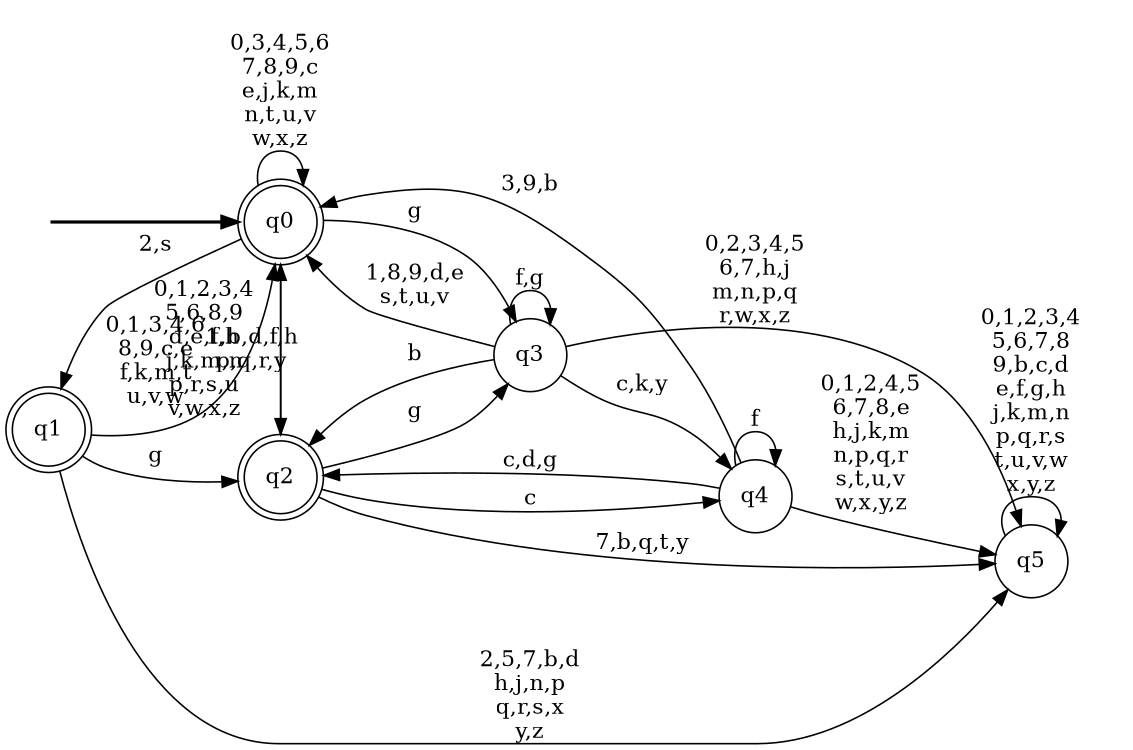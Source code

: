 digraph BlueStar {
__start0 [style = invis, shape = none, label = "", width = 0, height = 0];

rankdir=LR;
size="8,5";

s0 [style="rounded,filled", color="black", fillcolor="white" shape="doublecircle", label="q0"];
s1 [style="rounded,filled", color="black", fillcolor="white" shape="doublecircle", label="q1"];
s2 [style="rounded,filled", color="black", fillcolor="white" shape="doublecircle", label="q2"];
s3 [style="filled", color="black", fillcolor="white" shape="circle", label="q3"];
s4 [style="filled", color="black", fillcolor="white" shape="circle", label="q4"];
s5 [style="filled", color="black", fillcolor="white" shape="circle", label="q5"];
subgraph cluster_main { 
	graph [pad=".75", ranksep="0.15", nodesep="0.15"];
	 style=invis; 
	__start0 -> s0 [penwidth=2];
}
s0 -> s0 [label="0,3,4,5,6\n7,8,9,c\ne,j,k,m\nn,t,u,v\nw,x,z"];
s0 -> s1 [label="2,s"];
s0 -> s2 [label="1,b,d,f,h\np,q,r,y"];
s0 -> s3 [label="g"];
s1 -> s0 [label="0,1,3,4,6\n8,9,c,e\nf,k,m,t\nu,v,w"];
s1 -> s2 [label="g"];
s1 -> s5 [label="2,5,7,b,d\nh,j,n,p\nq,r,s,x\ny,z"];
s2 -> s0 [label="0,1,2,3,4\n5,6,8,9\nd,e,f,h\nj,k,m,n\np,r,s,u\nv,w,x,z"];
s2 -> s3 [label="g"];
s2 -> s4 [label="c"];
s2 -> s5 [label="7,b,q,t,y"];
s3 -> s0 [label="1,8,9,d,e\ns,t,u,v"];
s3 -> s2 [label="b"];
s3 -> s3 [label="f,g"];
s3 -> s4 [label="c,k,y"];
s3 -> s5 [label="0,2,3,4,5\n6,7,h,j\nm,n,p,q\nr,w,x,z"];
s4 -> s0 [label="3,9,b"];
s4 -> s2 [label="c,d,g"];
s4 -> s4 [label="f"];
s4 -> s5 [label="0,1,2,4,5\n6,7,8,e\nh,j,k,m\nn,p,q,r\ns,t,u,v\nw,x,y,z"];
s5 -> s5 [label="0,1,2,3,4\n5,6,7,8\n9,b,c,d\ne,f,g,h\nj,k,m,n\np,q,r,s\nt,u,v,w\nx,y,z"];

}
